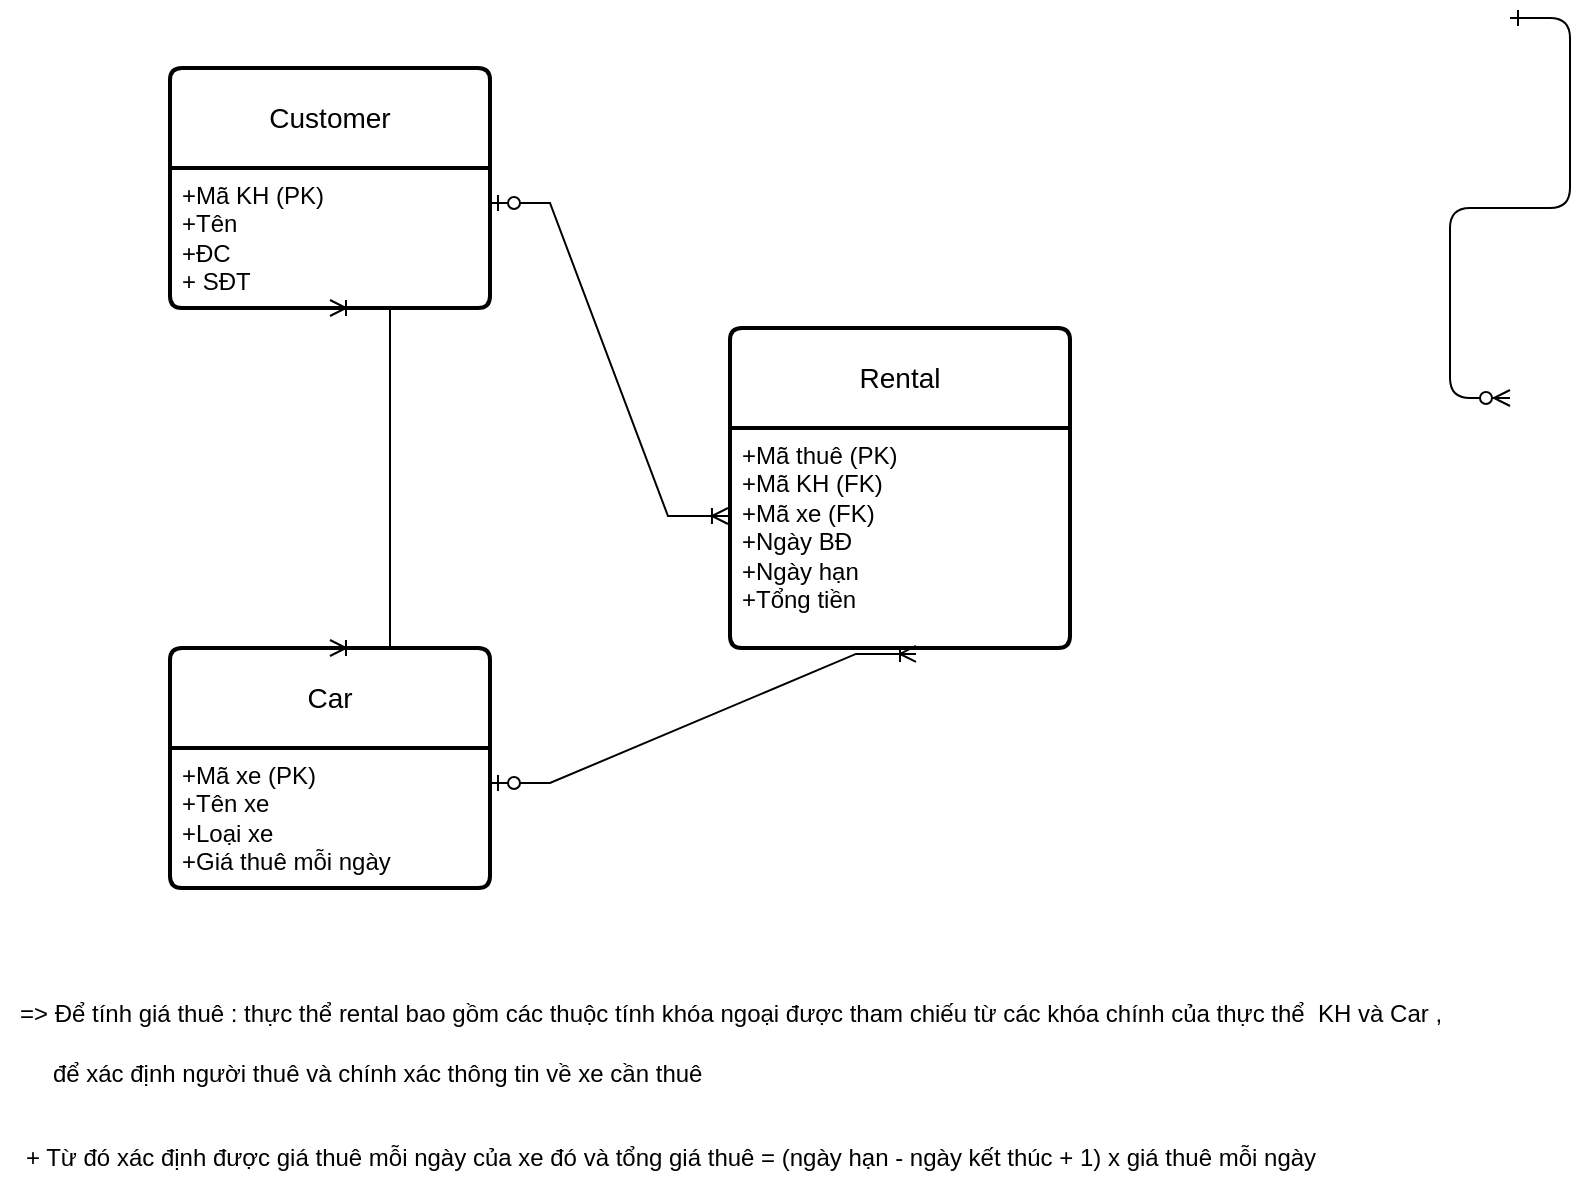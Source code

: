 <mxfile version="24.8.3">
  <diagram id="R2lEEEUBdFMjLlhIrx00" name="Page-1">
    <mxGraphModel grid="1" page="1" gridSize="10" guides="1" tooltips="1" connect="1" arrows="1" fold="1" pageScale="1" pageWidth="850" pageHeight="1100" math="0" shadow="0" extFonts="Permanent Marker^https://fonts.googleapis.com/css?family=Permanent+Marker">
      <root>
        <mxCell id="0" />
        <mxCell id="1" parent="0" />
        <mxCell id="C-vyLk0tnHw3VtMMgP7b-12" value="" style="edgeStyle=entityRelationEdgeStyle;endArrow=ERzeroToMany;startArrow=ERone;endFill=1;startFill=0;" edge="1" parent="1">
          <mxGeometry width="100" height="100" relative="1" as="geometry">
            <mxPoint x="700" y="165" as="sourcePoint" />
            <mxPoint x="700" y="355" as="targetPoint" />
          </mxGeometry>
        </mxCell>
        <mxCell id="z-4ecegSnn4j5qDgChqS-1" value="Customer" style="swimlane;childLayout=stackLayout;horizontal=1;startSize=50;horizontalStack=0;rounded=1;fontSize=14;fontStyle=0;strokeWidth=2;resizeParent=0;resizeLast=1;shadow=0;dashed=0;align=center;arcSize=4;whiteSpace=wrap;html=1;" vertex="1" parent="1">
          <mxGeometry x="30" y="190" width="160" height="120" as="geometry" />
        </mxCell>
        <mxCell id="z-4ecegSnn4j5qDgChqS-2" value="+Mã KH (PK)&lt;br&gt;+Tên&lt;br&gt;+ĐC&lt;div&gt;+ SĐT&lt;/div&gt;" style="align=left;strokeColor=none;fillColor=none;spacingLeft=4;fontSize=12;verticalAlign=top;resizable=0;rotatable=0;part=1;html=1;" vertex="1" parent="z-4ecegSnn4j5qDgChqS-1">
          <mxGeometry y="50" width="160" height="70" as="geometry" />
        </mxCell>
        <mxCell id="z-4ecegSnn4j5qDgChqS-3" value="Rental" style="swimlane;childLayout=stackLayout;horizontal=1;startSize=50;horizontalStack=0;rounded=1;fontSize=14;fontStyle=0;strokeWidth=2;resizeParent=0;resizeLast=1;shadow=0;dashed=0;align=center;arcSize=4;whiteSpace=wrap;html=1;" vertex="1" parent="1">
          <mxGeometry x="310" y="320" width="170" height="160" as="geometry" />
        </mxCell>
        <mxCell id="z-4ecegSnn4j5qDgChqS-4" value="+Mã thuê (PK)&lt;br&gt;+Mã KH (FK)&lt;br&gt;+Mã xe (FK)&lt;div&gt;+Ngày BĐ&lt;/div&gt;&lt;div&gt;+Ngày hạn&lt;/div&gt;&lt;div&gt;+Tổng tiền&lt;/div&gt;" style="align=left;strokeColor=none;fillColor=none;spacingLeft=4;fontSize=12;verticalAlign=top;resizable=0;rotatable=0;part=1;html=1;" vertex="1" parent="z-4ecegSnn4j5qDgChqS-3">
          <mxGeometry y="50" width="170" height="110" as="geometry" />
        </mxCell>
        <mxCell id="z-4ecegSnn4j5qDgChqS-5" value="Car" style="swimlane;childLayout=stackLayout;horizontal=1;startSize=50;horizontalStack=0;rounded=1;fontSize=14;fontStyle=0;strokeWidth=2;resizeParent=0;resizeLast=1;shadow=0;dashed=0;align=center;arcSize=4;whiteSpace=wrap;html=1;" vertex="1" parent="1">
          <mxGeometry x="30" y="480" width="160" height="120" as="geometry" />
        </mxCell>
        <mxCell id="z-4ecegSnn4j5qDgChqS-6" value="+Mã xe (PK)&lt;div&gt;+Tên xe&lt;br&gt;+Loại xe&lt;br&gt;+Giá thuê mỗi ngày&lt;/div&gt;" style="align=left;strokeColor=none;fillColor=none;spacingLeft=4;fontSize=12;verticalAlign=top;resizable=0;rotatable=0;part=1;html=1;" vertex="1" parent="z-4ecegSnn4j5qDgChqS-5">
          <mxGeometry y="50" width="160" height="70" as="geometry" />
        </mxCell>
        <mxCell id="z-4ecegSnn4j5qDgChqS-8" value="" style="edgeStyle=entityRelationEdgeStyle;fontSize=12;html=1;endArrow=ERoneToMany;startArrow=ERoneToMany;rounded=0;exitX=0.5;exitY=0;exitDx=0;exitDy=0;entryX=0.5;entryY=1;entryDx=0;entryDy=0;" edge="1" parent="1" source="z-4ecegSnn4j5qDgChqS-5" target="z-4ecegSnn4j5qDgChqS-2">
          <mxGeometry width="100" height="100" relative="1" as="geometry">
            <mxPoint x="220" y="450" as="sourcePoint" />
            <mxPoint x="320" y="350" as="targetPoint" />
          </mxGeometry>
        </mxCell>
        <mxCell id="z-4ecegSnn4j5qDgChqS-9" value="" style="edgeStyle=entityRelationEdgeStyle;fontSize=12;html=1;endArrow=ERoneToMany;startArrow=ERzeroToOne;rounded=0;exitX=1;exitY=0.25;exitDx=0;exitDy=0;entryX=0.547;entryY=1.027;entryDx=0;entryDy=0;entryPerimeter=0;" edge="1" parent="1" source="z-4ecegSnn4j5qDgChqS-6" target="z-4ecegSnn4j5qDgChqS-4">
          <mxGeometry width="100" height="100" relative="1" as="geometry">
            <mxPoint x="220" y="450" as="sourcePoint" />
            <mxPoint x="320" y="350" as="targetPoint" />
          </mxGeometry>
        </mxCell>
        <mxCell id="z-4ecegSnn4j5qDgChqS-10" value="" style="edgeStyle=entityRelationEdgeStyle;fontSize=12;html=1;endArrow=ERoneToMany;startArrow=ERzeroToOne;rounded=0;exitX=1;exitY=0.25;exitDx=0;exitDy=0;entryX=-0.006;entryY=0.4;entryDx=0;entryDy=0;entryPerimeter=0;" edge="1" parent="1" source="z-4ecegSnn4j5qDgChqS-2" target="z-4ecegSnn4j5qDgChqS-4">
          <mxGeometry width="100" height="100" relative="1" as="geometry">
            <mxPoint x="220" y="450" as="sourcePoint" />
            <mxPoint x="320" y="350" as="targetPoint" />
          </mxGeometry>
        </mxCell>
        <mxCell id="z-4ecegSnn4j5qDgChqS-11" value="=&amp;gt; Để tính giá thuê : thực thể rental bao gồm các thuộc tính khóa ngoại được tham chiếu từ các khóa chính của thực thể&amp;nbsp; KH và Car ," style="text;html=1;align=center;verticalAlign=middle;resizable=0;points=[];autosize=1;strokeColor=none;fillColor=none;" vertex="1" parent="1">
          <mxGeometry x="-55" y="648" width="730" height="30" as="geometry" />
        </mxCell>
        <mxCell id="z-4ecegSnn4j5qDgChqS-13" value="để xác định người thuê và chính xác thông tin về xe cần thuê&amp;nbsp;" style="text;html=1;align=center;verticalAlign=middle;resizable=0;points=[];autosize=1;strokeColor=none;fillColor=none;" vertex="1" parent="1">
          <mxGeometry x="-40" y="678" width="350" height="30" as="geometry" />
        </mxCell>
        <mxCell id="z-4ecegSnn4j5qDgChqS-15" value="+ Từ đó xác định được giá thuê mỗi ngày của xe đó và tổng giá thuê = (ngày hạn - ngày kết thúc + 1) x giá thuê mỗi ngày" style="text;html=1;align=center;verticalAlign=middle;resizable=0;points=[];autosize=1;strokeColor=none;fillColor=none;" vertex="1" parent="1">
          <mxGeometry x="-55" y="720" width="670" height="30" as="geometry" />
        </mxCell>
      </root>
    </mxGraphModel>
  </diagram>
</mxfile>
